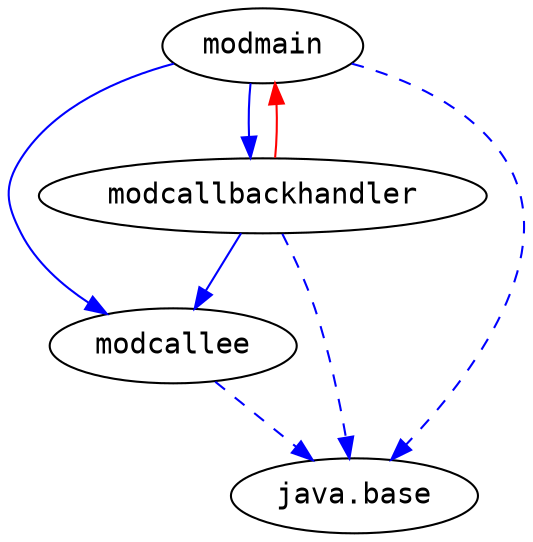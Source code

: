 # Created by depvis.JigsawDepVisualizer on Tue Oct 10 15:14:27 CEST 2017
digraph Java9_Dependency_Visualizer {
modmain[fontname="Consolas",shape="ellipse",label="modmain"];
modcallee[fontname="Consolas",shape="ellipse",label="modcallee"];
modcallbackhandler[fontname="Consolas",shape="ellipse",label="modcallbackhandler"];
java_base[fontname="Consolas",shape="ellipse",label="java.base"];
modmain -> modcallee[color="#0000ff",fontname="Consolas",fontcolor="#0000ff",weight="8"]
modmain -> modcallbackhandler[color="#0000ff",fontname="Consolas",fontcolor="#0000ff",weight="8"]
modmain -> java_base[color="#0000ff",fontname="Consolas",fontcolor="#0000ff",style="dashed",weight="16"]
modcallbackhandler -> modcallee[color="#0000ff",fontname="Consolas",fontcolor="#0000ff",weight="8"]
modcallbackhandler -> java_base[color="#0000ff",fontname="Consolas",fontcolor="#0000ff",style="dashed",weight="16"]
modcallbackhandler -> modmain[fontname="Consolas",fontcolor="#ff0000",color="#ff0000",weight="2"]
modcallee -> java_base[color="#0000ff",fontname="Consolas",fontcolor="#0000ff",style="dashed",weight="16"]
}
